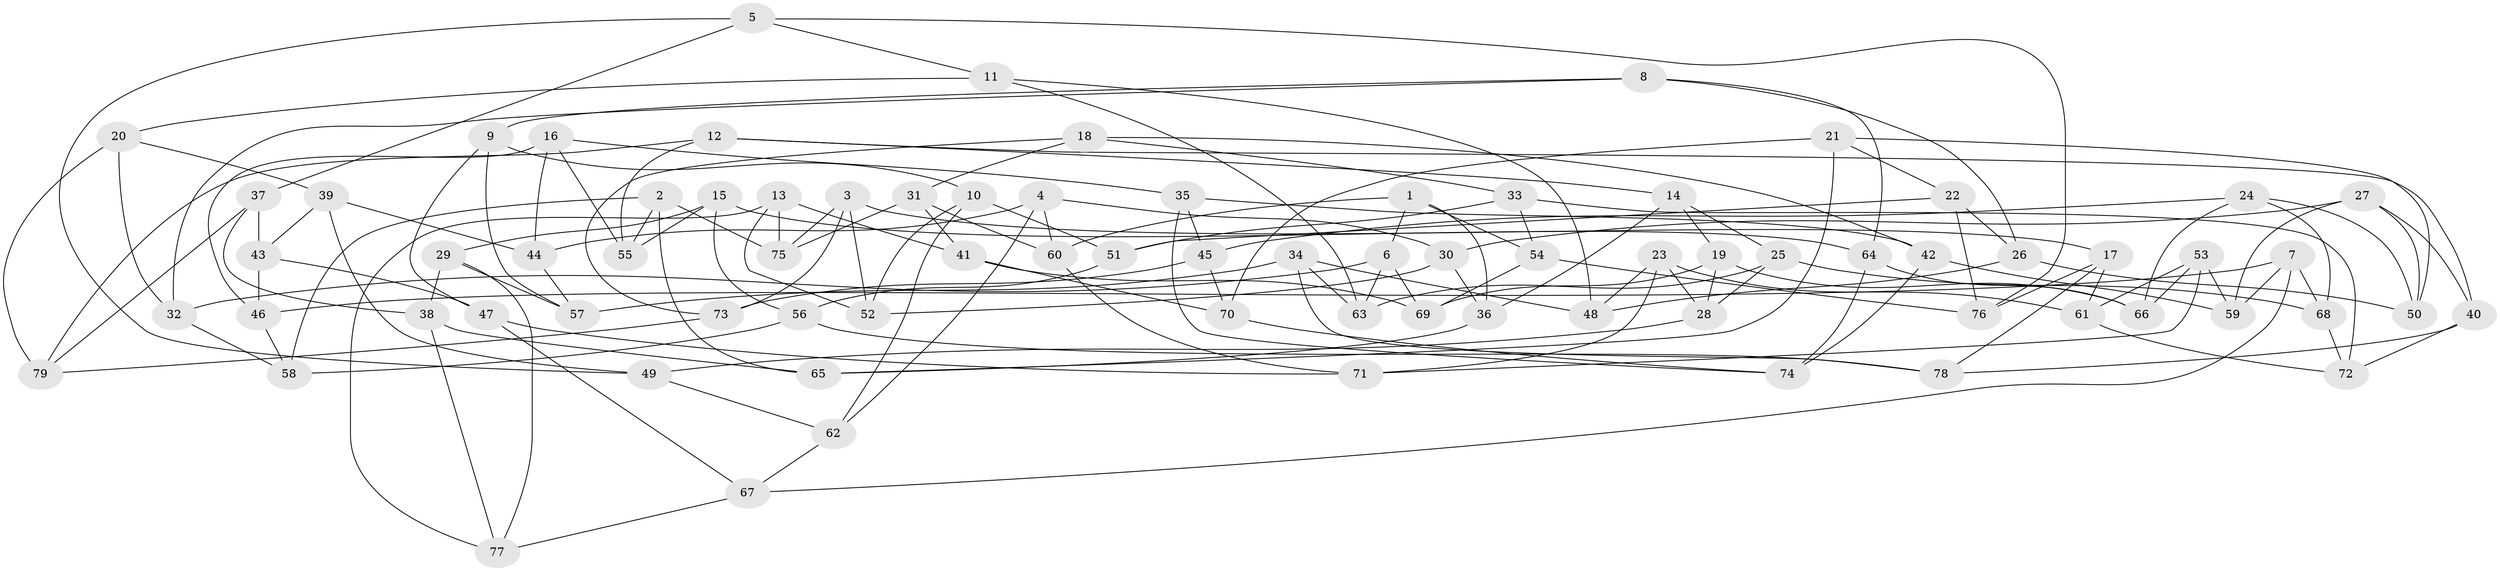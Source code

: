 // coarse degree distribution, {6: 0.5909090909090909, 4: 0.22727272727272727, 5: 0.18181818181818182}
// Generated by graph-tools (version 1.1) at 2025/24/03/03/25 07:24:27]
// undirected, 79 vertices, 158 edges
graph export_dot {
graph [start="1"]
  node [color=gray90,style=filled];
  1;
  2;
  3;
  4;
  5;
  6;
  7;
  8;
  9;
  10;
  11;
  12;
  13;
  14;
  15;
  16;
  17;
  18;
  19;
  20;
  21;
  22;
  23;
  24;
  25;
  26;
  27;
  28;
  29;
  30;
  31;
  32;
  33;
  34;
  35;
  36;
  37;
  38;
  39;
  40;
  41;
  42;
  43;
  44;
  45;
  46;
  47;
  48;
  49;
  50;
  51;
  52;
  53;
  54;
  55;
  56;
  57;
  58;
  59;
  60;
  61;
  62;
  63;
  64;
  65;
  66;
  67;
  68;
  69;
  70;
  71;
  72;
  73;
  74;
  75;
  76;
  77;
  78;
  79;
  1 -- 6;
  1 -- 54;
  1 -- 36;
  1 -- 60;
  2 -- 58;
  2 -- 65;
  2 -- 55;
  2 -- 75;
  3 -- 73;
  3 -- 52;
  3 -- 17;
  3 -- 75;
  4 -- 60;
  4 -- 30;
  4 -- 62;
  4 -- 44;
  5 -- 49;
  5 -- 37;
  5 -- 11;
  5 -- 76;
  6 -- 63;
  6 -- 32;
  6 -- 69;
  7 -- 68;
  7 -- 67;
  7 -- 46;
  7 -- 59;
  8 -- 32;
  8 -- 9;
  8 -- 64;
  8 -- 26;
  9 -- 57;
  9 -- 47;
  9 -- 10;
  10 -- 62;
  10 -- 52;
  10 -- 51;
  11 -- 63;
  11 -- 48;
  11 -- 20;
  12 -- 55;
  12 -- 40;
  12 -- 14;
  12 -- 79;
  13 -- 52;
  13 -- 41;
  13 -- 77;
  13 -- 75;
  14 -- 36;
  14 -- 19;
  14 -- 25;
  15 -- 56;
  15 -- 64;
  15 -- 29;
  15 -- 55;
  16 -- 35;
  16 -- 46;
  16 -- 44;
  16 -- 55;
  17 -- 78;
  17 -- 76;
  17 -- 61;
  18 -- 73;
  18 -- 42;
  18 -- 31;
  18 -- 33;
  19 -- 66;
  19 -- 69;
  19 -- 28;
  20 -- 32;
  20 -- 79;
  20 -- 39;
  21 -- 70;
  21 -- 22;
  21 -- 65;
  21 -- 50;
  22 -- 51;
  22 -- 26;
  22 -- 76;
  23 -- 48;
  23 -- 71;
  23 -- 61;
  23 -- 28;
  24 -- 68;
  24 -- 50;
  24 -- 66;
  24 -- 45;
  25 -- 63;
  25 -- 68;
  25 -- 28;
  26 -- 48;
  26 -- 50;
  27 -- 40;
  27 -- 30;
  27 -- 59;
  27 -- 50;
  28 -- 49;
  29 -- 77;
  29 -- 57;
  29 -- 38;
  30 -- 36;
  30 -- 52;
  31 -- 75;
  31 -- 41;
  31 -- 60;
  32 -- 58;
  33 -- 54;
  33 -- 72;
  33 -- 51;
  34 -- 48;
  34 -- 78;
  34 -- 63;
  34 -- 57;
  35 -- 42;
  35 -- 45;
  35 -- 74;
  36 -- 65;
  37 -- 43;
  37 -- 79;
  37 -- 38;
  38 -- 77;
  38 -- 65;
  39 -- 49;
  39 -- 43;
  39 -- 44;
  40 -- 72;
  40 -- 78;
  41 -- 70;
  41 -- 69;
  42 -- 74;
  42 -- 59;
  43 -- 47;
  43 -- 46;
  44 -- 57;
  45 -- 73;
  45 -- 70;
  46 -- 58;
  47 -- 71;
  47 -- 67;
  49 -- 62;
  51 -- 56;
  53 -- 71;
  53 -- 59;
  53 -- 61;
  53 -- 66;
  54 -- 76;
  54 -- 69;
  56 -- 58;
  56 -- 78;
  60 -- 71;
  61 -- 72;
  62 -- 67;
  64 -- 66;
  64 -- 74;
  67 -- 77;
  68 -- 72;
  70 -- 74;
  73 -- 79;
}
